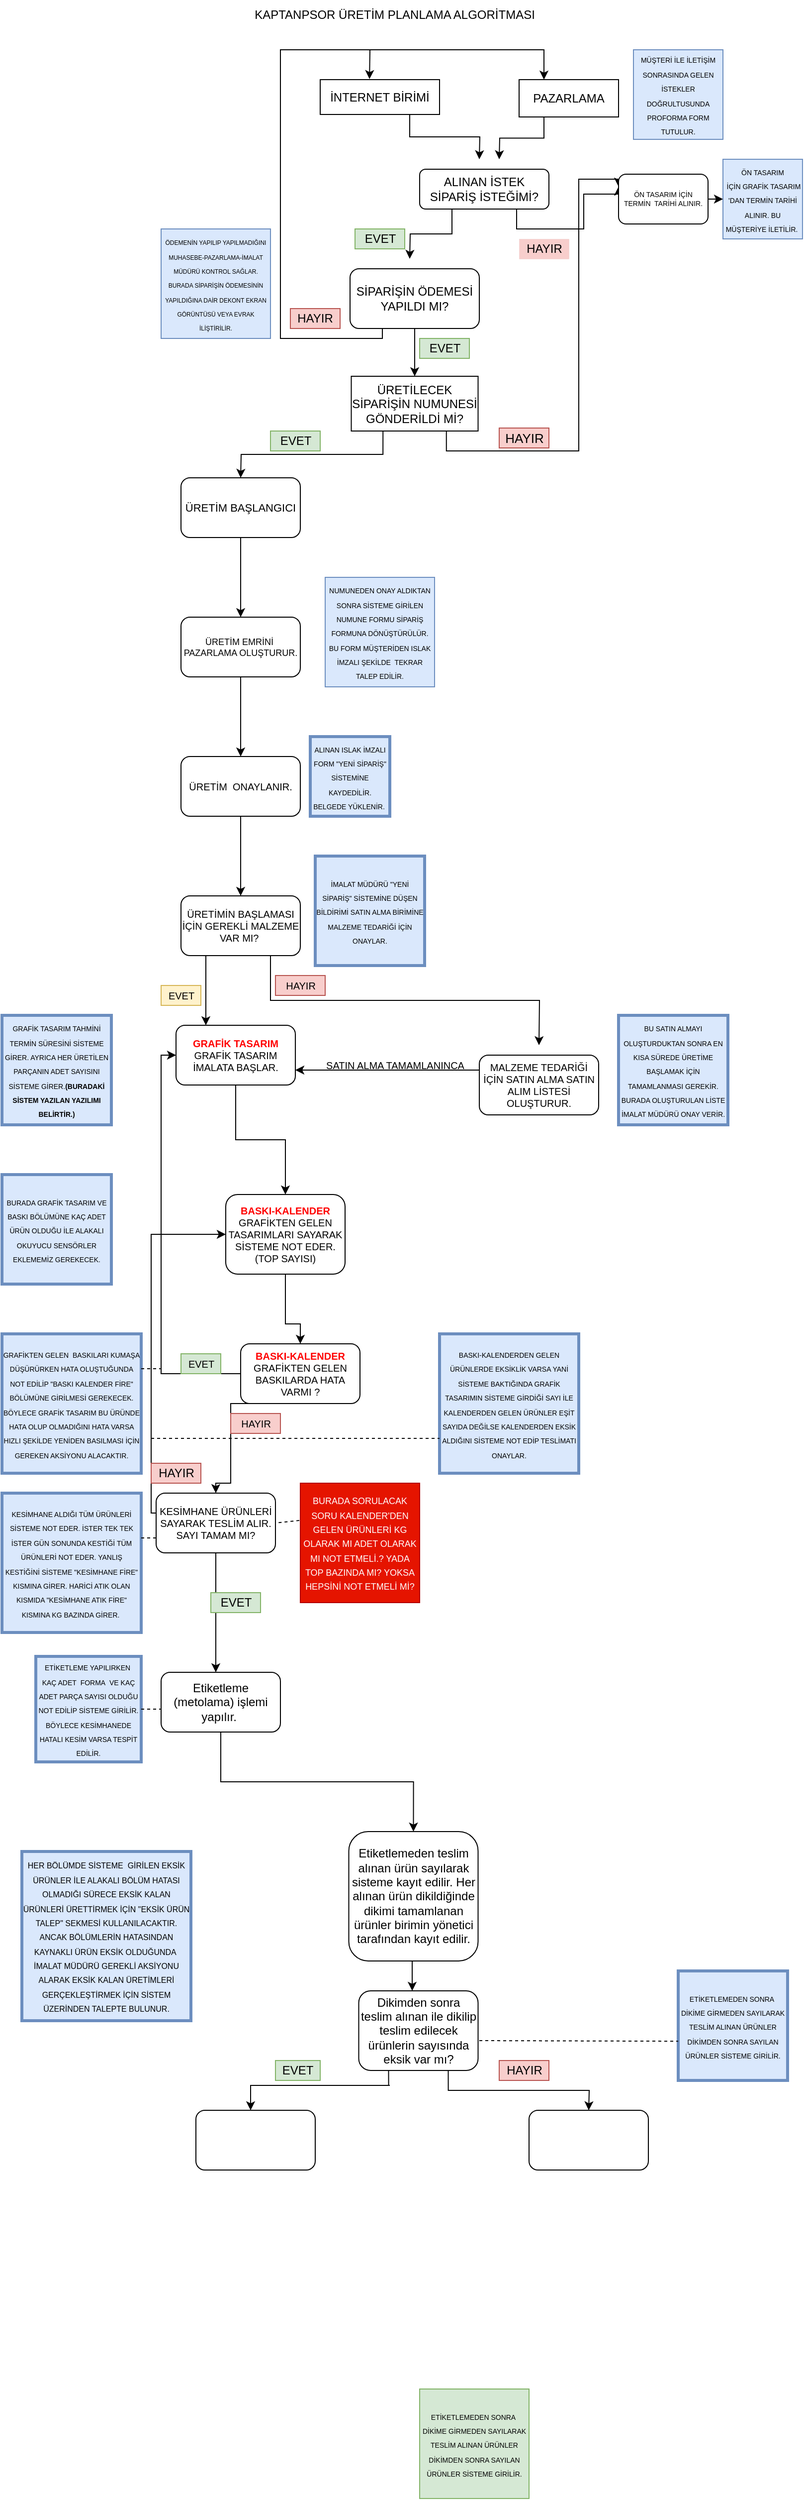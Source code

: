 <mxfile version="15.9.1" type="github" pages="2">
  <diagram name="Page-1" id="edf60f1a-56cd-e834-aa8a-f176f3a09ee4">
    <mxGraphModel dx="1038" dy="585" grid="1" gridSize="10" guides="1" tooltips="1" connect="1" arrows="1" fold="1" page="1" pageScale="1" pageWidth="827" pageHeight="1169" background="none" math="0" shadow="0">
      <root>
        <mxCell id="0" />
        <mxCell id="1" parent="0" />
        <mxCell id="hxnvGN7nutHtc66c366s-6" value="KAPTANPSOR ÜRETİM PLANLAMA ALGORİTMASI" style="text;html=1;strokeColor=none;fillColor=none;align=center;verticalAlign=middle;whiteSpace=wrap;rounded=0;" parent="1" vertex="1">
          <mxGeometry x="220" y="20" width="370" height="30" as="geometry" />
        </mxCell>
        <mxCell id="hxnvGN7nutHtc66c366s-13" style="edgeStyle=orthogonalEdgeStyle;rounded=0;orthogonalLoop=1;jettySize=auto;html=1;exitX=0.25;exitY=1;exitDx=0;exitDy=0;" parent="1" source="hxnvGN7nutHtc66c366s-8" edge="1">
          <mxGeometry relative="1" as="geometry">
            <mxPoint x="510" y="180" as="targetPoint" />
          </mxGeometry>
        </mxCell>
        <mxCell id="hxnvGN7nutHtc66c366s-8" value="PAZARLAMA&lt;br&gt;" style="rounded=0;whiteSpace=wrap;html=1;" parent="1" vertex="1">
          <mxGeometry x="530" y="100" width="100" height="37.5" as="geometry" />
        </mxCell>
        <mxCell id="hxnvGN7nutHtc66c366s-12" style="edgeStyle=orthogonalEdgeStyle;rounded=0;orthogonalLoop=1;jettySize=auto;html=1;exitX=0.75;exitY=1;exitDx=0;exitDy=0;" parent="1" source="hxnvGN7nutHtc66c366s-9" edge="1">
          <mxGeometry relative="1" as="geometry">
            <mxPoint x="490" y="180" as="targetPoint" />
          </mxGeometry>
        </mxCell>
        <mxCell id="hxnvGN7nutHtc66c366s-9" value="İNTERNET BİRİMİ" style="rounded=0;whiteSpace=wrap;html=1;" parent="1" vertex="1">
          <mxGeometry x="330" y="100" width="120" height="35" as="geometry" />
        </mxCell>
        <mxCell id="hxnvGN7nutHtc66c366s-17" style="edgeStyle=orthogonalEdgeStyle;rounded=0;orthogonalLoop=1;jettySize=auto;html=1;exitX=0.25;exitY=1;exitDx=0;exitDy=0;" parent="1" source="hxnvGN7nutHtc66c366s-16" edge="1">
          <mxGeometry relative="1" as="geometry">
            <mxPoint x="420" y="280" as="targetPoint" />
          </mxGeometry>
        </mxCell>
        <mxCell id="hxnvGN7nutHtc66c366s-53" style="edgeStyle=orthogonalEdgeStyle;rounded=0;orthogonalLoop=1;jettySize=auto;html=1;exitX=0.75;exitY=1;exitDx=0;exitDy=0;entryX=0;entryY=0.25;entryDx=0;entryDy=0;fontSize=6;" parent="1" source="hxnvGN7nutHtc66c366s-16" target="hxnvGN7nutHtc66c366s-38" edge="1">
          <mxGeometry relative="1" as="geometry">
            <Array as="points">
              <mxPoint x="528" y="250" />
              <mxPoint x="595" y="250" />
              <mxPoint x="595" y="215" />
              <mxPoint x="630" y="215" />
            </Array>
          </mxGeometry>
        </mxCell>
        <mxCell id="hxnvGN7nutHtc66c366s-16" value="ALINAN İSTEK SİPARİŞ İSTEĞİMİ?" style="rounded=1;whiteSpace=wrap;html=1;" parent="1" vertex="1">
          <mxGeometry x="430" y="190" width="130" height="40" as="geometry" />
        </mxCell>
        <mxCell id="hxnvGN7nutHtc66c366s-20" value="EVET" style="text;html=1;align=center;verticalAlign=middle;resizable=0;points=[];autosize=1;strokeColor=#82b366;fillColor=#d5e8d4;" parent="1" vertex="1">
          <mxGeometry x="365" y="250" width="50" height="20" as="geometry" />
        </mxCell>
        <mxCell id="hxnvGN7nutHtc66c366s-21" value="HAYIR" style="text;html=1;align=center;verticalAlign=middle;resizable=0;points=[];autosize=1;strokeColor=#b85450;fillColor=#f8cecc;strokeWidth=0;" parent="1" vertex="1">
          <mxGeometry x="530" y="260" width="50" height="20" as="geometry" />
        </mxCell>
        <mxCell id="hxnvGN7nutHtc66c366s-24" style="edgeStyle=orthogonalEdgeStyle;rounded=0;orthogonalLoop=1;jettySize=auto;html=1;exitX=0.25;exitY=0;exitDx=0;exitDy=0;entryX=0.25;entryY=0;entryDx=0;entryDy=0;" parent="1" source="hxnvGN7nutHtc66c366s-23" target="hxnvGN7nutHtc66c366s-8" edge="1">
          <mxGeometry relative="1" as="geometry">
            <Array as="points">
              <mxPoint x="393" y="360" />
              <mxPoint x="290" y="360" />
              <mxPoint x="290" y="70" />
              <mxPoint x="555" y="70" />
            </Array>
          </mxGeometry>
        </mxCell>
        <mxCell id="hxnvGN7nutHtc66c366s-30" style="edgeStyle=orthogonalEdgeStyle;rounded=0;orthogonalLoop=1;jettySize=auto;html=1;exitX=0.5;exitY=1;exitDx=0;exitDy=0;entryX=0.5;entryY=0;entryDx=0;entryDy=0;" parent="1" source="hxnvGN7nutHtc66c366s-23" target="hxnvGN7nutHtc66c366s-29" edge="1">
          <mxGeometry relative="1" as="geometry" />
        </mxCell>
        <mxCell id="hxnvGN7nutHtc66c366s-23" value="SİPARİŞİN ÖDEMESİ YAPILDI MI?" style="rounded=1;whiteSpace=wrap;html=1;" parent="1" vertex="1">
          <mxGeometry x="360" y="290" width="130" height="60" as="geometry" />
        </mxCell>
        <mxCell id="hxnvGN7nutHtc66c366s-25" value="HAYIR" style="text;html=1;strokeColor=#b85450;fillColor=#f8cecc;align=center;verticalAlign=middle;whiteSpace=wrap;rounded=0;" parent="1" vertex="1">
          <mxGeometry x="300" y="330" width="50" height="20" as="geometry" />
        </mxCell>
        <mxCell id="hxnvGN7nutHtc66c366s-55" style="edgeStyle=orthogonalEdgeStyle;rounded=0;orthogonalLoop=1;jettySize=auto;html=1;exitX=0.75;exitY=1;exitDx=0;exitDy=0;fontSize=6;entryX=0;entryY=0.25;entryDx=0;entryDy=0;" parent="1" source="hxnvGN7nutHtc66c366s-29" target="hxnvGN7nutHtc66c366s-38" edge="1">
          <mxGeometry relative="1" as="geometry">
            <mxPoint x="730" y="200" as="targetPoint" />
            <Array as="points">
              <mxPoint x="457" y="473" />
              <mxPoint x="590" y="473" />
              <mxPoint x="590" y="200" />
              <mxPoint x="630" y="200" />
            </Array>
          </mxGeometry>
        </mxCell>
        <mxCell id="hxnvGN7nutHtc66c366s-56" style="edgeStyle=orthogonalEdgeStyle;rounded=0;orthogonalLoop=1;jettySize=auto;html=1;exitX=0.25;exitY=1;exitDx=0;exitDy=0;fontSize=6;" parent="1" source="hxnvGN7nutHtc66c366s-29" edge="1">
          <mxGeometry relative="1" as="geometry">
            <mxPoint x="250" y="500" as="targetPoint" />
          </mxGeometry>
        </mxCell>
        <mxCell id="hxnvGN7nutHtc66c366s-29" value="ÜRETİLECEK SİPARİŞİN NUMUNESİ GÖNDERİLDİ Mİ?" style="whiteSpace=wrap;html=1;" parent="1" vertex="1">
          <mxGeometry x="361.25" y="398" width="127.5" height="55" as="geometry" />
        </mxCell>
        <mxCell id="hxnvGN7nutHtc66c366s-31" value="EVET" style="text;html=1;align=center;verticalAlign=middle;resizable=0;points=[];autosize=1;strokeColor=#82b366;fillColor=#d5e8d4;" parent="1" vertex="1">
          <mxGeometry x="430" y="360" width="50" height="20" as="geometry" />
        </mxCell>
        <mxCell id="hxnvGN7nutHtc66c366s-33" value="" style="endArrow=classic;html=1;rounded=0;entryX=0.413;entryY=-0.017;entryDx=0;entryDy=0;entryPerimeter=0;" parent="1" target="hxnvGN7nutHtc66c366s-9" edge="1">
          <mxGeometry width="50" height="50" relative="1" as="geometry">
            <mxPoint x="380" y="70" as="sourcePoint" />
            <mxPoint x="560" y="240" as="targetPoint" />
          </mxGeometry>
        </mxCell>
        <mxCell id="hxnvGN7nutHtc66c366s-34" value="&lt;font style=&quot;font-size: 6px&quot;&gt;ÖDEMENİN YAPILIP YAPILMADIĞINI MUHASEBE-PAZARLAMA-İMALAT MÜDÜRÜ KONTROL SAĞLAR. BURADA SİPARİŞİN ÖDEMESİNİN YAPILDIĞINA DAİR DEKONT EKRAN GÖRÜNTÜSÜ VEYA EVRAK İLİŞTİRİLİR.&lt;/font&gt;" style="whiteSpace=wrap;html=1;aspect=fixed;fillColor=#dae8fc;strokeColor=#6c8ebf;" parent="1" vertex="1">
          <mxGeometry x="170" y="250" width="110" height="110" as="geometry" />
        </mxCell>
        <mxCell id="hxnvGN7nutHtc66c366s-38" value="ÖN TASARIM İÇİN TERMİN&amp;nbsp; TARİHİ ALINIR." style="rounded=1;whiteSpace=wrap;html=1;fontSize=7;" parent="1" vertex="1">
          <mxGeometry x="630" y="195" width="90" height="50" as="geometry" />
        </mxCell>
        <mxCell id="hxnvGN7nutHtc66c366s-44" value="&lt;font style=&quot;font-size: 7px&quot;&gt;ÖN TASARIM&lt;br&gt;&amp;nbsp;İÇİN GRAFİK TASARIM &#39;DAN TERMİN TARİHİ ALINIR. BU MÜŞTERİYE İLETİLİR.&amp;nbsp;&lt;/font&gt;" style="whiteSpace=wrap;html=1;aspect=fixed;fillColor=#dae8fc;strokeColor=#6c8ebf;" parent="1" vertex="1">
          <mxGeometry x="735" y="180" width="80" height="80" as="geometry" />
        </mxCell>
        <mxCell id="hxnvGN7nutHtc66c366s-45" value="&lt;font style=&quot;font-size: 13px&quot;&gt;HAYIR&lt;/font&gt;" style="text;html=1;align=center;verticalAlign=middle;resizable=0;points=[];autosize=1;strokeColor=#b85450;fillColor=#f8cecc;fontSize=7;" parent="1" vertex="1">
          <mxGeometry x="510" y="450" width="50" height="20" as="geometry" />
        </mxCell>
        <mxCell id="hxnvGN7nutHtc66c366s-47" value="" style="endArrow=classic;html=1;rounded=0;fontSize=13;exitX=1;exitY=0.5;exitDx=0;exitDy=0;" parent="1" source="hxnvGN7nutHtc66c366s-38" target="hxnvGN7nutHtc66c366s-44" edge="1">
          <mxGeometry width="50" height="50" relative="1" as="geometry">
            <mxPoint x="405" y="380" as="sourcePoint" />
            <mxPoint x="455" y="330" as="targetPoint" />
          </mxGeometry>
        </mxCell>
        <mxCell id="hxnvGN7nutHtc66c366s-57" value="EVET" style="text;html=1;align=center;verticalAlign=middle;resizable=0;points=[];autosize=1;strokeColor=#82b366;fillColor=#d5e8d4;" parent="1" vertex="1">
          <mxGeometry x="280" y="453" width="50" height="20" as="geometry" />
        </mxCell>
        <mxCell id="hxnvGN7nutHtc66c366s-60" value="" style="edgeStyle=orthogonalEdgeStyle;rounded=0;orthogonalLoop=1;jettySize=auto;html=1;fontSize=11;" parent="1" source="hxnvGN7nutHtc66c366s-58" target="hxnvGN7nutHtc66c366s-59" edge="1">
          <mxGeometry relative="1" as="geometry" />
        </mxCell>
        <mxCell id="hxnvGN7nutHtc66c366s-58" value="&lt;font style=&quot;font-size: 11px&quot;&gt;ÜRETİM BAŞLANGICI&lt;/font&gt;" style="rounded=1;whiteSpace=wrap;html=1;fontSize=6;" parent="1" vertex="1">
          <mxGeometry x="190" y="500" width="120" height="60" as="geometry" />
        </mxCell>
        <mxCell id="hxnvGN7nutHtc66c366s-62" value="" style="edgeStyle=orthogonalEdgeStyle;rounded=0;orthogonalLoop=1;jettySize=auto;html=1;fontSize=9;" parent="1" source="hxnvGN7nutHtc66c366s-59" target="hxnvGN7nutHtc66c366s-61" edge="1">
          <mxGeometry relative="1" as="geometry" />
        </mxCell>
        <mxCell id="hxnvGN7nutHtc66c366s-59" value="&lt;font style=&quot;font-size: 9px&quot;&gt;ÜRETİM EMRİNİ&amp;nbsp; PAZARLAMA OLUŞTURUR.&lt;/font&gt;" style="whiteSpace=wrap;html=1;rounded=1;fontSize=6;" parent="1" vertex="1">
          <mxGeometry x="190" y="640" width="120" height="60" as="geometry" />
        </mxCell>
        <mxCell id="gYenym_qDPM7HBAAErkC-6" style="edgeStyle=orthogonalEdgeStyle;rounded=0;orthogonalLoop=1;jettySize=auto;html=1;exitX=0.5;exitY=1;exitDx=0;exitDy=0;fontSize=10;" parent="1" source="hxnvGN7nutHtc66c366s-61" edge="1">
          <mxGeometry relative="1" as="geometry">
            <mxPoint x="250" y="920" as="targetPoint" />
          </mxGeometry>
        </mxCell>
        <mxCell id="hxnvGN7nutHtc66c366s-61" value="&lt;font style=&quot;font-size: 10px&quot;&gt;ÜRETİM&amp;nbsp; ONAYLANIR.&lt;/font&gt;" style="whiteSpace=wrap;html=1;rounded=1;fontSize=6;" parent="1" vertex="1">
          <mxGeometry x="190" y="780" width="120" height="60" as="geometry" />
        </mxCell>
        <mxCell id="gYenym_qDPM7HBAAErkC-1" value="&lt;span style=&quot;font-size: 7px&quot;&gt;NUMUNEDEN ONAY ALDIKTAN SONRA SİSTEME GİRİLEN NUMUNE FORMU SİPARİŞ FORMUNA DÖNÜŞTÜRÜLÜR. BU FORM MÜŞTERİDEN ISLAK İMZALI ŞEKİLDE&amp;nbsp; TEKRAR TALEP EDİLİR.&lt;/span&gt;" style="whiteSpace=wrap;html=1;aspect=fixed;fillColor=#dae8fc;strokeColor=#6c8ebf;" parent="1" vertex="1">
          <mxGeometry x="335" y="600" width="110" height="110" as="geometry" />
        </mxCell>
        <mxCell id="gYenym_qDPM7HBAAErkC-2" value="&lt;font style=&quot;font-size: 7px&quot;&gt;MÜŞTERİ İLE İLETİŞİM SONRASINDA GELEN İSTEKLER DOĞRULTUSUNDA PROFORMA FORM TUTULUR.&lt;/font&gt;" style="whiteSpace=wrap;html=1;aspect=fixed;fillColor=#dae8fc;strokeColor=#6c8ebf;" parent="1" vertex="1">
          <mxGeometry x="645" y="70" width="90" height="90" as="geometry" />
        </mxCell>
        <mxCell id="gYenym_qDPM7HBAAErkC-3" value="&lt;span style=&quot;font-size: 7px&quot;&gt;ALINAN ISLAK İMZALI FORM &quot;YENİ SİPARİŞ&quot; SİSTEMİNE KAYDEDİLİR. BELGEDE YÜKLENİR.&amp;nbsp;&lt;/span&gt;" style="whiteSpace=wrap;html=1;aspect=fixed;fillColor=#dae8fc;strokeColor=#6c8ebf;strokeWidth=3;" parent="1" vertex="1">
          <mxGeometry x="320" y="760" width="80" height="80" as="geometry" />
        </mxCell>
        <mxCell id="gYenym_qDPM7HBAAErkC-4" value="&lt;span style=&quot;font-size: 7px&quot;&gt;İMALAT MÜDÜRÜ &quot;YENİ SİPARİŞ&quot; SİSTEMİNE DÜŞEN BİLDİRİMİ SATIN ALMA BİRİMİNE MALZEME TEDARİĞİ İÇİN ONAYLAR.&lt;/span&gt;" style="whiteSpace=wrap;html=1;aspect=fixed;fillColor=#dae8fc;strokeColor=#6c8ebf;strokeWidth=3;" parent="1" vertex="1">
          <mxGeometry x="325" y="880" width="110" height="110" as="geometry" />
        </mxCell>
        <mxCell id="gYenym_qDPM7HBAAErkC-8" value="&lt;span style=&quot;font-size: 7px&quot;&gt;ETİKETLEMEDEN SONRA&amp;nbsp; DİKİME GİRMEDEN SAYILARAK TESLİM ALINAN ÜRÜNLER DİKİMDEN SONRA SAYILAN ÜRÜNLER SİSTEME GİRİLİR.&lt;/span&gt;" style="whiteSpace=wrap;html=1;aspect=fixed;fillColor=#dae8fc;strokeColor=#6c8ebf;strokeWidth=3;" parent="1" vertex="1">
          <mxGeometry x="690" y="2000" width="110" height="110" as="geometry" />
        </mxCell>
        <mxCell id="gYenym_qDPM7HBAAErkC-11" style="edgeStyle=orthogonalEdgeStyle;rounded=0;orthogonalLoop=1;jettySize=auto;html=1;exitX=0.25;exitY=1;exitDx=0;exitDy=0;fontSize=10;entryX=0.25;entryY=0;entryDx=0;entryDy=0;" parent="1" source="gYenym_qDPM7HBAAErkC-10" target="gYenym_qDPM7HBAAErkC-19" edge="1">
          <mxGeometry relative="1" as="geometry">
            <mxPoint x="150" y="1040" as="targetPoint" />
            <Array as="points">
              <mxPoint x="215" y="980" />
            </Array>
          </mxGeometry>
        </mxCell>
        <mxCell id="gYenym_qDPM7HBAAErkC-12" style="edgeStyle=orthogonalEdgeStyle;rounded=0;orthogonalLoop=1;jettySize=auto;html=1;exitX=0.75;exitY=1;exitDx=0;exitDy=0;fontSize=10;" parent="1" source="gYenym_qDPM7HBAAErkC-10" edge="1">
          <mxGeometry relative="1" as="geometry">
            <mxPoint x="550" y="1070" as="targetPoint" />
          </mxGeometry>
        </mxCell>
        <mxCell id="gYenym_qDPM7HBAAErkC-10" value="&lt;span style=&quot;font-size: 10px&quot;&gt;ÜRETİMİN BAŞLAMASI İÇİN GEREKLİ MALZEME VAR MI?&amp;nbsp;&lt;/span&gt;" style="whiteSpace=wrap;html=1;rounded=1;fontSize=6;" parent="1" vertex="1">
          <mxGeometry x="190" y="920" width="120" height="60" as="geometry" />
        </mxCell>
        <mxCell id="gYenym_qDPM7HBAAErkC-13" value="EVET" style="text;html=1;align=center;verticalAlign=middle;resizable=0;points=[];autosize=1;strokeColor=#d6b656;fillColor=#fff2cc;fontSize=10;" parent="1" vertex="1">
          <mxGeometry x="170" y="1010" width="40" height="20" as="geometry" />
        </mxCell>
        <mxCell id="gYenym_qDPM7HBAAErkC-14" value="HAYIR" style="text;html=1;align=center;verticalAlign=middle;resizable=0;points=[];autosize=1;strokeColor=#b85450;fillColor=#f8cecc;fontSize=10;" parent="1" vertex="1">
          <mxGeometry x="285" y="1000" width="50" height="20" as="geometry" />
        </mxCell>
        <mxCell id="gYenym_qDPM7HBAAErkC-17" style="edgeStyle=orthogonalEdgeStyle;rounded=0;orthogonalLoop=1;jettySize=auto;html=1;exitX=0;exitY=0.25;exitDx=0;exitDy=0;fontSize=10;entryX=1;entryY=0.75;entryDx=0;entryDy=0;" parent="1" source="gYenym_qDPM7HBAAErkC-15" target="gYenym_qDPM7HBAAErkC-19" edge="1">
          <mxGeometry relative="1" as="geometry">
            <mxPoint x="320" y="1110" as="targetPoint" />
            <Array as="points">
              <mxPoint x="360" y="1095" />
              <mxPoint x="360" y="1095" />
            </Array>
          </mxGeometry>
        </mxCell>
        <mxCell id="gYenym_qDPM7HBAAErkC-15" value="&lt;span style=&quot;font-size: 10px&quot;&gt;MALZEME TEDARİĞİ İÇİN SATIN ALMA SATIN ALIM LİSTESİ OLUŞTURUR.&lt;/span&gt;" style="whiteSpace=wrap;html=1;rounded=1;fontSize=6;" parent="1" vertex="1">
          <mxGeometry x="490" y="1080" width="120" height="60" as="geometry" />
        </mxCell>
        <mxCell id="gYenym_qDPM7HBAAErkC-16" value="&lt;span style=&quot;font-size: 7px&quot;&gt;BU SATIN ALMAYI OLUŞTURDUKTAN SONRA EN KISA SÜREDE ÜRETİME BAŞLAMAK İÇİN TAMAMLANMASI GEREKİR. BURADA OLUŞTURULAN LİSTE İMALAT MÜDÜRÜ ONAY VERİR.&lt;/span&gt;" style="whiteSpace=wrap;html=1;aspect=fixed;fillColor=#dae8fc;strokeColor=#6c8ebf;strokeWidth=3;" parent="1" vertex="1">
          <mxGeometry x="630" y="1040" width="110" height="110" as="geometry" />
        </mxCell>
        <mxCell id="gYenym_qDPM7HBAAErkC-18" value="SATIN ALMA TAMAMLANINCA" style="text;html=1;align=center;verticalAlign=middle;resizable=0;points=[];autosize=1;strokeColor=none;fillColor=none;fontSize=10;" parent="1" vertex="1">
          <mxGeometry x="330" y="1080" width="150" height="20" as="geometry" />
        </mxCell>
        <mxCell id="gYenym_qDPM7HBAAErkC-23" style="edgeStyle=orthogonalEdgeStyle;rounded=0;orthogonalLoop=1;jettySize=auto;html=1;exitX=0.5;exitY=1;exitDx=0;exitDy=0;fontSize=10;" parent="1" source="gYenym_qDPM7HBAAErkC-19" target="gYenym_qDPM7HBAAErkC-21" edge="1">
          <mxGeometry relative="1" as="geometry" />
        </mxCell>
        <mxCell id="gYenym_qDPM7HBAAErkC-19" value="&lt;span style=&quot;font-size: 10px&quot;&gt;&lt;b&gt;&lt;font color=&quot;#ff0000&quot;&gt;GRAFİK TASARIM&lt;br&gt;&lt;/font&gt;&lt;/b&gt;GRAFİK TASARIM İMALATA BAŞLAR.&lt;/span&gt;" style="whiteSpace=wrap;html=1;rounded=1;fontSize=6;" parent="1" vertex="1">
          <mxGeometry x="185" y="1050" width="120" height="60" as="geometry" />
        </mxCell>
        <mxCell id="gYenym_qDPM7HBAAErkC-20" value="&lt;span style=&quot;font-size: 7px&quot;&gt;GRAFİK TASARIM TAHMİNİ TERMİN SÜRESİNİ SİSTEME GİRER. AYRICA HER ÜRETİLEN PARÇANIN ADET SAYISINI SİSTEME GİRER.&lt;b&gt;(BURADAKİ SİSTEM YAZILAN YAZILIMI BELİRTİR.)&lt;/b&gt;&lt;/span&gt;" style="whiteSpace=wrap;html=1;aspect=fixed;fillColor=#dae8fc;strokeColor=#6c8ebf;strokeWidth=3;" parent="1" vertex="1">
          <mxGeometry x="10" y="1040" width="110" height="110" as="geometry" />
        </mxCell>
        <mxCell id="gYenym_qDPM7HBAAErkC-25" style="edgeStyle=orthogonalEdgeStyle;rounded=0;orthogonalLoop=1;jettySize=auto;html=1;exitX=0.5;exitY=1;exitDx=0;exitDy=0;fontSize=10;entryX=0.5;entryY=0;entryDx=0;entryDy=0;" parent="1" source="gYenym_qDPM7HBAAErkC-21" target="gYenym_qDPM7HBAAErkC-26" edge="1">
          <mxGeometry relative="1" as="geometry">
            <mxPoint x="220" y="1368" as="targetPoint" />
            <Array as="points">
              <mxPoint x="295" y="1350" />
              <mxPoint x="310" y="1350" />
            </Array>
          </mxGeometry>
        </mxCell>
        <mxCell id="gYenym_qDPM7HBAAErkC-21" value="&lt;span style=&quot;font-size: 10px&quot;&gt;&lt;b&gt;&lt;font color=&quot;#ff0000&quot;&gt;BASKI-KALENDER&lt;br&gt;&lt;/font&gt;&lt;/b&gt;GRAFİKTEN GELEN TASARIMLARI SAYARAK SİSTEME NOT EDER.(TOP SAYISI)&lt;/span&gt;" style="whiteSpace=wrap;html=1;rounded=1;fontSize=6;" parent="1" vertex="1">
          <mxGeometry x="235" y="1220" width="120" height="80" as="geometry" />
        </mxCell>
        <mxCell id="gYenym_qDPM7HBAAErkC-24" value="&lt;span style=&quot;font-size: 7px&quot;&gt;BURADA GRAFİK TASARIM VE BASKI BÖLÜMÜNE KAÇ ADET ÜRÜN OLDUĞU İLE ALAKALI OKUYUCU SENSÖRLER EKLEMEMİZ GEREKECEK.&lt;/span&gt;" style="whiteSpace=wrap;html=1;aspect=fixed;fillColor=#dae8fc;strokeColor=#6c8ebf;strokeWidth=3;" parent="1" vertex="1">
          <mxGeometry x="10" y="1200" width="110" height="110" as="geometry" />
        </mxCell>
        <mxCell id="gYenym_qDPM7HBAAErkC-27" style="edgeStyle=orthogonalEdgeStyle;rounded=0;orthogonalLoop=1;jettySize=auto;html=1;exitX=0;exitY=0.5;exitDx=0;exitDy=0;entryX=0;entryY=0.5;entryDx=0;entryDy=0;fontSize=10;" parent="1" source="gYenym_qDPM7HBAAErkC-26" target="gYenym_qDPM7HBAAErkC-19" edge="1">
          <mxGeometry relative="1" as="geometry">
            <Array as="points">
              <mxPoint x="170" y="1400" />
              <mxPoint x="170" y="1080" />
            </Array>
          </mxGeometry>
        </mxCell>
        <mxCell id="gYenym_qDPM7HBAAErkC-30" style="edgeStyle=orthogonalEdgeStyle;rounded=0;orthogonalLoop=1;jettySize=auto;html=1;exitX=0.5;exitY=1;exitDx=0;exitDy=0;fontSize=10;entryX=0.5;entryY=0;entryDx=0;entryDy=0;" parent="1" source="gYenym_qDPM7HBAAErkC-26" target="gYenym_qDPM7HBAAErkC-33" edge="1">
          <mxGeometry relative="1" as="geometry">
            <mxPoint x="220" y="1510" as="targetPoint" />
            <Array as="points">
              <mxPoint x="240" y="1430" />
              <mxPoint x="240" y="1510" />
              <mxPoint x="225" y="1510" />
            </Array>
          </mxGeometry>
        </mxCell>
        <mxCell id="gYenym_qDPM7HBAAErkC-26" value="&lt;font color=&quot;#ff0000&quot;&gt;&lt;b&gt;BASKI-KALENDER&lt;br&gt;&lt;/b&gt;&lt;/font&gt;GRAFİKTEN GELEN BASKILARDA HATA VARMI ?" style="rounded=1;whiteSpace=wrap;html=1;fontSize=10;" parent="1" vertex="1">
          <mxGeometry x="250" y="1370" width="120" height="60" as="geometry" />
        </mxCell>
        <mxCell id="gYenym_qDPM7HBAAErkC-28" value="EVET" style="text;html=1;align=center;verticalAlign=middle;resizable=0;points=[];autosize=1;strokeColor=#82b366;fillColor=#d5e8d4;fontSize=10;" parent="1" vertex="1">
          <mxGeometry x="190" y="1380" width="40" height="20" as="geometry" />
        </mxCell>
        <mxCell id="gYenym_qDPM7HBAAErkC-29" value="&lt;span style=&quot;font-size: 7px&quot;&gt;GRAFİKTEN GELEN&amp;nbsp; BASKILARI KUMAŞA DÜŞÜRÜRKEN HATA OLUŞTUĞUNDA NOT EDİLİP &quot;BASKI KALENDER FİRE&quot; BÖLÜMÜNE GİRİLMESİ GEREKECEK. BÖYLECE GRAFİK TASARIM BU ÜRÜNDE HATA OLUP OLMADIĞINI HATA VARSA HIZLI ŞEKİLDE YENİDEN BASILMASI İÇİN GEREKEN AKSİYONU ALACAKTIR.&lt;/span&gt;" style="whiteSpace=wrap;html=1;aspect=fixed;fillColor=#dae8fc;strokeColor=#6c8ebf;strokeWidth=3;" parent="1" vertex="1">
          <mxGeometry x="10" y="1360" width="140" height="140" as="geometry" />
        </mxCell>
        <mxCell id="gYenym_qDPM7HBAAErkC-31" value="HAYIR" style="text;html=1;align=center;verticalAlign=middle;resizable=0;points=[];autosize=1;strokeColor=#b85450;fillColor=#f8cecc;fontSize=10;" parent="1" vertex="1">
          <mxGeometry x="240" y="1440" width="50" height="20" as="geometry" />
        </mxCell>
        <mxCell id="gYenym_qDPM7HBAAErkC-45" style="edgeStyle=orthogonalEdgeStyle;rounded=0;orthogonalLoop=1;jettySize=auto;html=1;exitX=0.5;exitY=1;exitDx=0;exitDy=0;fontSize=9;" parent="1" source="gYenym_qDPM7HBAAErkC-33" edge="1">
          <mxGeometry relative="1" as="geometry">
            <mxPoint x="225" y="1700" as="targetPoint" />
          </mxGeometry>
        </mxCell>
        <mxCell id="r5pZo-Go4dRqRihOziDU-4" style="edgeStyle=orthogonalEdgeStyle;rounded=0;orthogonalLoop=1;jettySize=auto;html=1;exitX=0;exitY=0.5;exitDx=0;exitDy=0;" edge="1" parent="1" source="gYenym_qDPM7HBAAErkC-33" target="gYenym_qDPM7HBAAErkC-21">
          <mxGeometry relative="1" as="geometry">
            <Array as="points">
              <mxPoint x="165" y="1540" />
              <mxPoint x="160" y="1540" />
              <mxPoint x="160" y="1260" />
            </Array>
          </mxGeometry>
        </mxCell>
        <mxCell id="gYenym_qDPM7HBAAErkC-33" value="KESİMHANE ÜRÜNLERİ SAYARAK TESLİM ALIR.&lt;br&gt;SAYI TAMAM MI?" style="rounded=1;whiteSpace=wrap;html=1;fontSize=10;arcSize=15;" parent="1" vertex="1">
          <mxGeometry x="165" y="1520" width="120" height="60" as="geometry" />
        </mxCell>
        <mxCell id="gYenym_qDPM7HBAAErkC-38" value="" style="endArrow=none;dashed=1;html=1;rounded=0;fontSize=10;exitX=1;exitY=0.25;exitDx=0;exitDy=0;" parent="1" source="gYenym_qDPM7HBAAErkC-29" edge="1">
          <mxGeometry width="50" height="50" relative="1" as="geometry">
            <mxPoint x="115" y="1445" as="sourcePoint" />
            <mxPoint x="170" y="1395" as="targetPoint" />
          </mxGeometry>
        </mxCell>
        <mxCell id="gYenym_qDPM7HBAAErkC-39" value="&lt;span style=&quot;font-size: 7px&quot;&gt;KESİMHANE ALDIĞI TÜM ÜRÜNLERİ SİSTEME NOT EDER. İSTER TEK TEK İSTER GÜN SONUNDA KESTİĞİ TÜM ÜRÜNLERİ NOT EDER. YANLIŞ KESTİĞİNİ SİSTEME &quot;KESİMHANE FİRE&quot; KISMINA GİRER. HARİCİ ATIK OLAN KISMIDA &quot;KESİMHANE ATIK FİRE&quot; KISMINA KG BAZINDA GİRER.&amp;nbsp;&lt;/span&gt;" style="whiteSpace=wrap;html=1;aspect=fixed;fillColor=#dae8fc;strokeColor=#6c8ebf;strokeWidth=3;" parent="1" vertex="1">
          <mxGeometry x="10" y="1520" width="140" height="140" as="geometry" />
        </mxCell>
        <mxCell id="gYenym_qDPM7HBAAErkC-41" value="&lt;font style=&quot;font-size: 9px&quot;&gt;BURADA SORULACAK SORU KALENDER&#39;DEN GELEN ÜRÜNLERİ KG OLARAK MI ADET OLARAK MI NOT ETMELİ.? YADA TOP BAZINDA MI? YOKSA HEPSİNİ NOT ETMELİ Mİ?&lt;/font&gt;" style="whiteSpace=wrap;html=1;aspect=fixed;fillColor=#e51400;strokeColor=#B20000;fontColor=#ffffff;" parent="1" vertex="1">
          <mxGeometry x="310" y="1510" width="120" height="120" as="geometry" />
        </mxCell>
        <mxCell id="gYenym_qDPM7HBAAErkC-43" value="" style="endArrow=none;dashed=1;html=1;rounded=0;fontSize=9;entryX=0;entryY=0.75;entryDx=0;entryDy=0;" parent="1" target="gYenym_qDPM7HBAAErkC-33" edge="1">
          <mxGeometry width="50" height="50" relative="1" as="geometry">
            <mxPoint x="150" y="1565" as="sourcePoint" />
            <mxPoint x="420" y="1450" as="targetPoint" />
            <Array as="points" />
          </mxGeometry>
        </mxCell>
        <mxCell id="gYenym_qDPM7HBAAErkC-44" value="" style="endArrow=none;dashed=1;html=1;rounded=0;fontSize=9;entryX=1;entryY=0.5;entryDx=0;entryDy=0;exitX=-0.008;exitY=0.312;exitDx=0;exitDy=0;exitPerimeter=0;" parent="1" source="gYenym_qDPM7HBAAErkC-41" target="gYenym_qDPM7HBAAErkC-33" edge="1">
          <mxGeometry width="50" height="50" relative="1" as="geometry">
            <mxPoint x="410" y="1490" as="sourcePoint" />
            <mxPoint x="430" y="1470" as="targetPoint" />
          </mxGeometry>
        </mxCell>
        <mxCell id="r5pZo-Go4dRqRihOziDU-13" style="edgeStyle=orthogonalEdgeStyle;rounded=0;orthogonalLoop=1;jettySize=auto;html=1;exitX=0.5;exitY=1;exitDx=0;exitDy=0;entryX=0.5;entryY=0;entryDx=0;entryDy=0;" edge="1" parent="1" source="r5pZo-Go4dRqRihOziDU-1" target="r5pZo-Go4dRqRihOziDU-14">
          <mxGeometry relative="1" as="geometry">
            <mxPoint x="370" y="1860" as="targetPoint" />
          </mxGeometry>
        </mxCell>
        <mxCell id="r5pZo-Go4dRqRihOziDU-1" value="Etiketleme (metolama) işlemi yapılır.&amp;nbsp;" style="rounded=1;whiteSpace=wrap;html=1;" vertex="1" parent="1">
          <mxGeometry x="170" y="1700" width="120" height="60" as="geometry" />
        </mxCell>
        <mxCell id="r5pZo-Go4dRqRihOziDU-2" value="&lt;span style=&quot;font-size: 7px&quot;&gt;ETİKETLEME YAPILIRKEN&amp;nbsp; KAÇ ADET&amp;nbsp; FORMA&amp;nbsp; VE KAÇ ADET PARÇA SAYISI OLDUĞU NOT EDİLİP SİSTEME GİRİLİR. BÖYLECE KESİMHANEDE HATALI KESİM VARSA TESPİT EDİLİR.&lt;/span&gt;" style="whiteSpace=wrap;html=1;aspect=fixed;fillColor=#dae8fc;strokeColor=#6c8ebf;strokeWidth=3;" vertex="1" parent="1">
          <mxGeometry x="44" y="1684" width="106" height="106" as="geometry" />
        </mxCell>
        <mxCell id="r5pZo-Go4dRqRihOziDU-3" value="" style="endArrow=none;dashed=1;html=1;rounded=0;exitX=1;exitY=0.5;exitDx=0;exitDy=0;" edge="1" parent="1" source="r5pZo-Go4dRqRihOziDU-2">
          <mxGeometry width="50" height="50" relative="1" as="geometry">
            <mxPoint x="390" y="1820" as="sourcePoint" />
            <mxPoint x="170" y="1737" as="targetPoint" />
          </mxGeometry>
        </mxCell>
        <mxCell id="r5pZo-Go4dRqRihOziDU-7" value="&lt;span style=&quot;font-size: 7px&quot;&gt;BASKI-KALENDERDEN GELEN ÜRÜNLERDE EKSİKLİK VARSA YANİ SİSTEME BAKTIĞINDA GRAFİK TASARIMIN SİSTEME GİRDİĞİ SAYI İLE KALENDERDEN GELEN ÜRÜNLER EŞİT SAYIDA DEĞİLSE KALENDERDEN EKSİK ALDIĞINI SİSTEME NOT EDİP TESLİMATI ONAYLAR.&lt;/span&gt;" style="whiteSpace=wrap;html=1;aspect=fixed;fillColor=#dae8fc;strokeColor=#6c8ebf;strokeWidth=3;" vertex="1" parent="1">
          <mxGeometry x="450" y="1360" width="140" height="140" as="geometry" />
        </mxCell>
        <mxCell id="r5pZo-Go4dRqRihOziDU-10" value="" style="endArrow=none;dashed=1;html=1;rounded=0;entryX=0;entryY=0.75;entryDx=0;entryDy=0;" edge="1" parent="1" target="r5pZo-Go4dRqRihOziDU-7">
          <mxGeometry width="50" height="50" relative="1" as="geometry">
            <mxPoint x="160" y="1465" as="sourcePoint" />
            <mxPoint x="440" y="1500" as="targetPoint" />
          </mxGeometry>
        </mxCell>
        <mxCell id="r5pZo-Go4dRqRihOziDU-11" value="EVET" style="text;html=1;align=center;verticalAlign=middle;resizable=0;points=[];autosize=1;strokeColor=#82b366;fillColor=#d5e8d4;" vertex="1" parent="1">
          <mxGeometry x="220" y="1620" width="50" height="20" as="geometry" />
        </mxCell>
        <mxCell id="r5pZo-Go4dRqRihOziDU-12" value="HAYIR" style="text;html=1;align=center;verticalAlign=middle;resizable=0;points=[];autosize=1;strokeColor=#b85450;fillColor=#f8cecc;" vertex="1" parent="1">
          <mxGeometry x="160" y="1490" width="50" height="20" as="geometry" />
        </mxCell>
        <mxCell id="r5pZo-Go4dRqRihOziDU-15" style="edgeStyle=orthogonalEdgeStyle;rounded=0;orthogonalLoop=1;jettySize=auto;html=1;exitX=0.5;exitY=1;exitDx=0;exitDy=0;entryX=0.448;entryY=0;entryDx=0;entryDy=0;entryPerimeter=0;" edge="1" parent="1" source="r5pZo-Go4dRqRihOziDU-14" target="r5pZo-Go4dRqRihOziDU-16">
          <mxGeometry relative="1" as="geometry">
            <mxPoint x="375" y="2030" as="targetPoint" />
          </mxGeometry>
        </mxCell>
        <mxCell id="r5pZo-Go4dRqRihOziDU-14" value="Etiketlemeden teslim alınan ürün sayılarak sisteme kayıt edilir. Her alınan ürün dikildiğinde dikimi tamamlanan ürünler birimin yönetici tarafından kayıt edilir." style="rounded=1;whiteSpace=wrap;html=1;" vertex="1" parent="1">
          <mxGeometry x="358.75" y="1860" width="130" height="130" as="geometry" />
        </mxCell>
        <mxCell id="r5pZo-Go4dRqRihOziDU-17" style="edgeStyle=orthogonalEdgeStyle;rounded=0;orthogonalLoop=1;jettySize=auto;html=1;exitX=0.25;exitY=1;exitDx=0;exitDy=0;" edge="1" parent="1" source="r5pZo-Go4dRqRihOziDU-16">
          <mxGeometry relative="1" as="geometry">
            <mxPoint x="260" y="2140" as="targetPoint" />
            <Array as="points">
              <mxPoint x="400" y="2115" />
              <mxPoint x="260" y="2115" />
              <mxPoint x="260" y="2140" />
            </Array>
          </mxGeometry>
        </mxCell>
        <mxCell id="r5pZo-Go4dRqRihOziDU-18" style="edgeStyle=orthogonalEdgeStyle;rounded=0;orthogonalLoop=1;jettySize=auto;html=1;exitX=0.75;exitY=1;exitDx=0;exitDy=0;" edge="1" parent="1" source="r5pZo-Go4dRqRihOziDU-16">
          <mxGeometry relative="1" as="geometry">
            <mxPoint x="600" y="2140" as="targetPoint" />
          </mxGeometry>
        </mxCell>
        <mxCell id="r5pZo-Go4dRqRihOziDU-16" value="Dikimden sonra teslim alınan ile dikilip teslim edilecek ürünlerin sayısında eksik var mı?" style="rounded=1;whiteSpace=wrap;html=1;" vertex="1" parent="1">
          <mxGeometry x="368.75" y="2020" width="120" height="80" as="geometry" />
        </mxCell>
        <mxCell id="r5pZo-Go4dRqRihOziDU-19" value="EVET" style="text;html=1;strokeColor=#82b366;fillColor=#d5e8d4;align=center;verticalAlign=middle;whiteSpace=wrap;rounded=0;" vertex="1" parent="1">
          <mxGeometry x="285" y="2090" width="45" height="20" as="geometry" />
        </mxCell>
        <mxCell id="r5pZo-Go4dRqRihOziDU-20" value="HAYIR" style="text;html=1;align=center;verticalAlign=middle;resizable=0;points=[];autosize=1;strokeColor=#b85450;fillColor=#f8cecc;" vertex="1" parent="1">
          <mxGeometry x="510" y="2090" width="50" height="20" as="geometry" />
        </mxCell>
        <mxCell id="r5pZo-Go4dRqRihOziDU-22" value="" style="rounded=1;whiteSpace=wrap;html=1;" vertex="1" parent="1">
          <mxGeometry x="540" y="2140" width="120" height="60" as="geometry" />
        </mxCell>
        <mxCell id="r5pZo-Go4dRqRihOziDU-23" value="&lt;span style=&quot;font-size: 7px&quot;&gt;ETİKETLEMEDEN SONRA&amp;nbsp; DİKİME GİRMEDEN SAYILARAK TESLİM ALINAN ÜRÜNLER DİKİMDEN SONRA SAYILAN ÜRÜNLER SİSTEME GİRİLİR.&lt;/span&gt;" style="whiteSpace=wrap;html=1;aspect=fixed;fillColor=#d5e8d4;strokeColor=#82b366;" vertex="1" parent="1">
          <mxGeometry x="430" y="2420" width="110" height="110" as="geometry" />
        </mxCell>
        <mxCell id="r5pZo-Go4dRqRihOziDU-24" value="" style="endArrow=none;dashed=1;html=1;rounded=0;entryX=0;entryY=0.642;entryDx=0;entryDy=0;entryPerimeter=0;" edge="1" parent="1" target="gYenym_qDPM7HBAAErkC-8">
          <mxGeometry width="50" height="50" relative="1" as="geometry">
            <mxPoint x="490" y="2070" as="sourcePoint" />
            <mxPoint x="540" y="2020" as="targetPoint" />
          </mxGeometry>
        </mxCell>
        <mxCell id="r5pZo-Go4dRqRihOziDU-26" value="" style="rounded=1;whiteSpace=wrap;html=1;" vertex="1" parent="1">
          <mxGeometry x="205" y="2140" width="120" height="60" as="geometry" />
        </mxCell>
        <mxCell id="r5pZo-Go4dRqRihOziDU-27" value="&lt;font style=&quot;font-size: 8px&quot;&gt;HER BÖLÜMDE SİSTEME&amp;nbsp; GİRİLEN EKSİK ÜRÜNLER İLE ALAKALI BÖLÜM HATASI OLMADIĞI SÜRECE EKSİK KALAN ÜRÜNLERİ ÜRETTİRMEK İÇİN &quot;EKSİK ÜRÜN TALEP&quot; SEKMESİ KULLANILACAKTIR. ANCAK BÖLÜMLERİN HATASINDAN KAYNAKLI ÜRÜN EKSİK OLDUĞUNDA&amp;nbsp; İMALAT MÜDÜRÜ GEREKLİ AKSİYONU ALARAK EKSİK KALAN ÜRETİMLERİ GERÇEKLEŞTİRMEK İÇİN SİSTEM ÜZERİNDEN TALEPTE BULUNUR.&lt;/font&gt;" style="whiteSpace=wrap;html=1;aspect=fixed;fillColor=#dae8fc;strokeColor=#6c8ebf;strokeWidth=3;" vertex="1" parent="1">
          <mxGeometry x="30" y="1880" width="170" height="170" as="geometry" />
        </mxCell>
      </root>
    </mxGraphModel>
  </diagram>
  <diagram id="6jYAcsoSWo4WH1ewiHJJ" name="Page-2">
    <mxGraphModel dx="1038" dy="585" grid="1" gridSize="10" guides="1" tooltips="1" connect="1" arrows="1" fold="1" page="1" pageScale="1" pageWidth="827" pageHeight="1169" math="0" shadow="0">
      <root>
        <mxCell id="KkVWdWLshYME3KPRmLiY-0" />
        <mxCell id="KkVWdWLshYME3KPRmLiY-1" parent="KkVWdWLshYME3KPRmLiY-0" />
      </root>
    </mxGraphModel>
  </diagram>
</mxfile>
